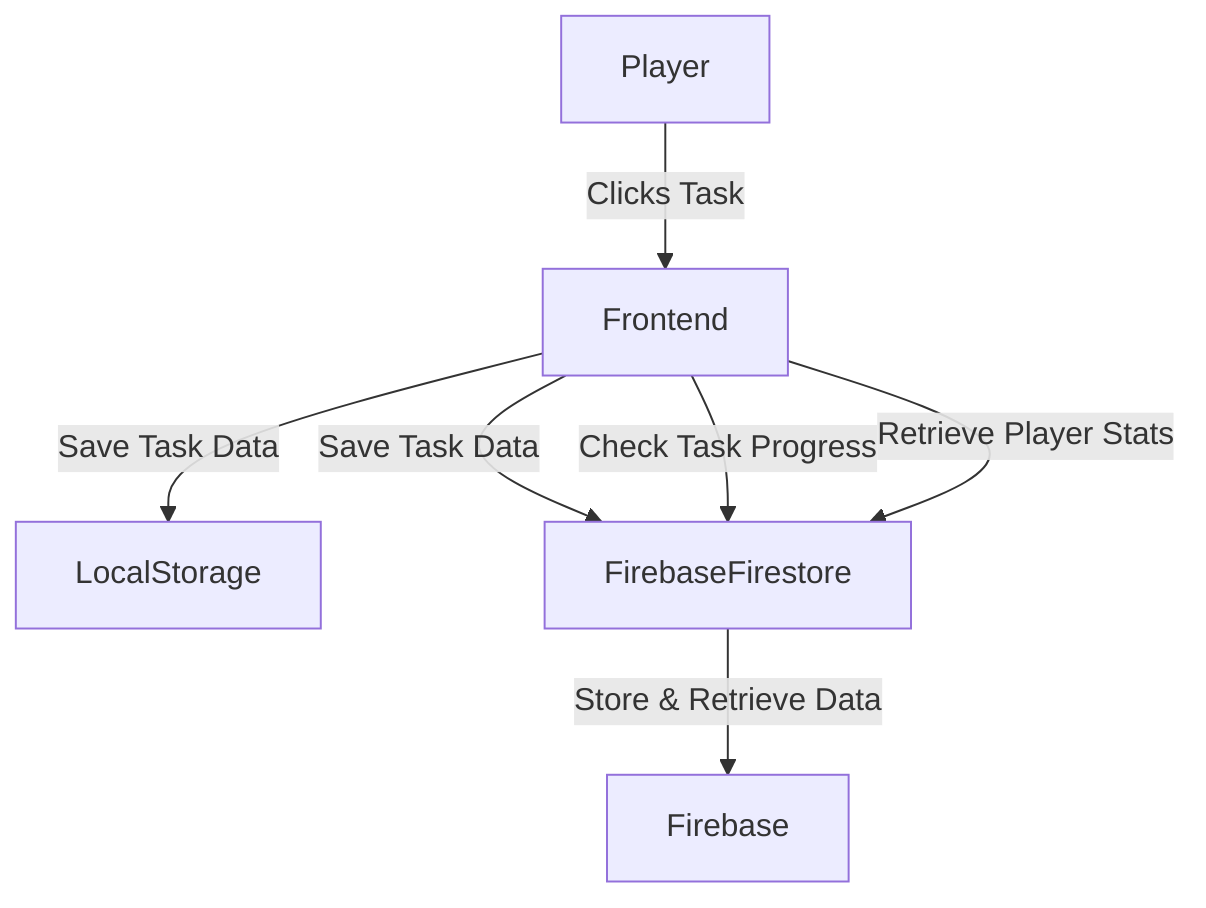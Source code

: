 flowchart TD
  Player -->|Clicks Task| Frontend
  Frontend -->|Save Task Data| LocalStorage
  Frontend -->|Save Task Data| FirebaseFirestore
  Frontend -->|Check Task Progress| FirebaseFirestore
  Frontend -->|Retrieve Player Stats| FirebaseFirestore
  FirebaseFirestore -->|Store & Retrieve Data| Firebase